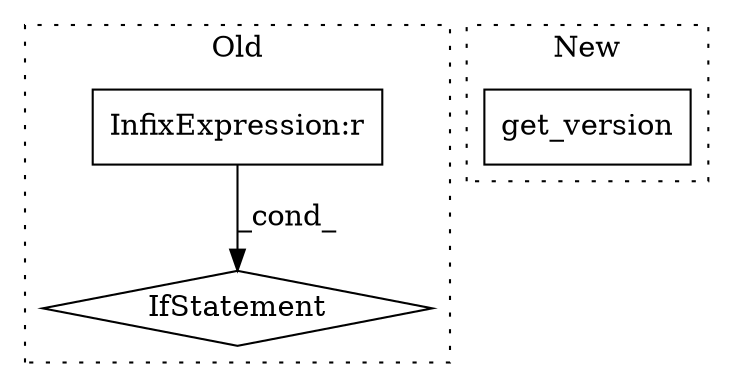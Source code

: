 digraph G {
subgraph cluster0 {
1 [label="IfStatement" a="25" s="848,873" l="4,2" shape="diamond"];
3 [label="InfixExpression:r" a="27" s="864" l="4" shape="box"];
label = "Old";
style="dotted";
}
subgraph cluster1 {
2 [label="get_version" a="32" s="1017" l="13" shape="box"];
label = "New";
style="dotted";
}
3 -> 1 [label="_cond_"];
}